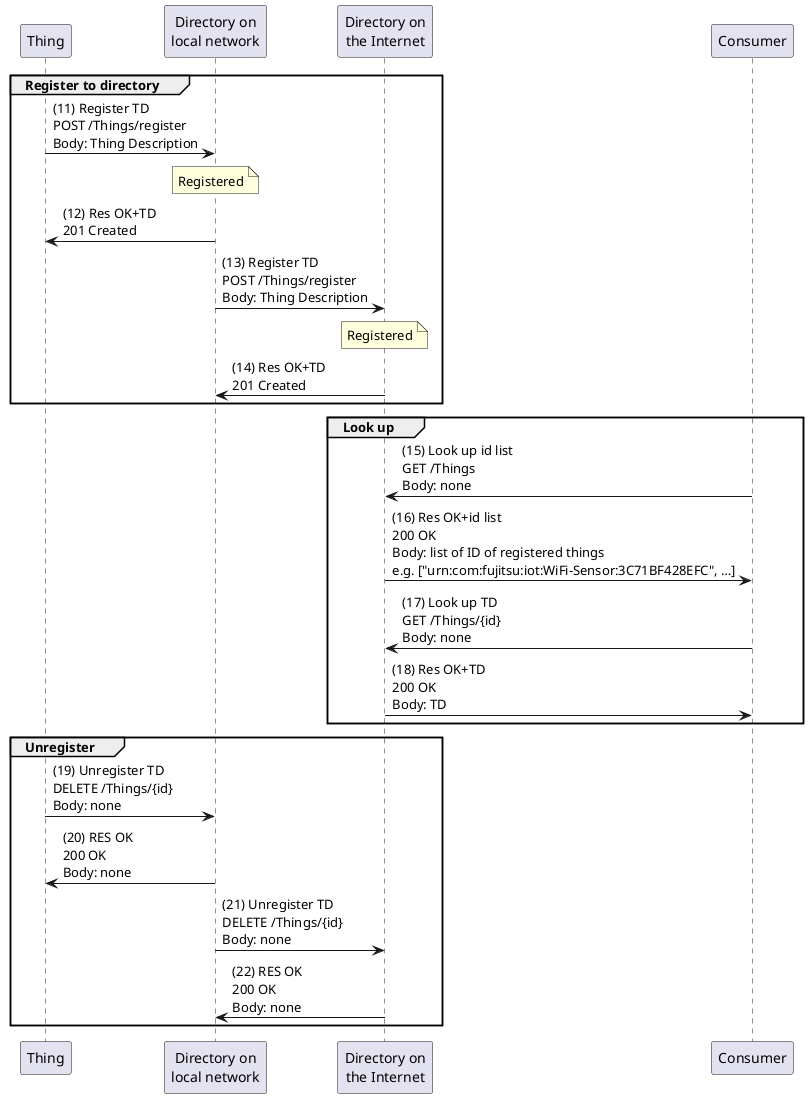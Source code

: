 @startuml
skinparam defaultFontName "Noto Sans"
participant "Thing" as Thing
participant "Directory on\nlocal network" as LDirectory
participant "Directory on\nthe Internet" as RDirectory
participant "Consumer" as Consumer

group Register to directory
    Thing -> LDirectory      : (11) Register TD\nPOST /Things/register\nBody: Thing Description
    note over LDirectory     : Registered
    LDirectory -> Thing      : (12) Res OK+TD\n201 Created
    LDirectory -> RDirectory : (13) Register TD\nPOST /Things/register\nBody: Thing Description
    note over RDirectory     : Registered
    RDirectory -> LDirectory : (14) Res OK+TD\n201 Created
end
group Look up 
    Consumer -> RDirectory   : (15) Look up id list\nGET /Things\nBody: none
    RDirectory -> Consumer   : (16) Res OK+id list\n200 OK\nBody: list of ID of registered things\ne.g. ["urn:com:fujitsu:iot:WiFi-Sensor:3C71BF428EFC", …]
    Consumer -> RDirectory   : (17) Look up TD\nGET /Things/{id}\nBody: none
    RDirectory -> Consumer   : (18) Res OK+TD\n200 OK\nBody: TD
end
group Unregister
    Thing -> LDirectory      : (19) Unregister TD\nDELETE /Things/{id}\nBody: none
    LDirectory -> Thing      : (20) RES OK\n200 OK\nBody: none
    LDirectory -> RDirectory : (21) Unregister TD\nDELETE /Things/{id}\nBody: none
    RDirectory -> LDirectory : (22) RES OK\n200 OK\nBody: none
end
@enduml